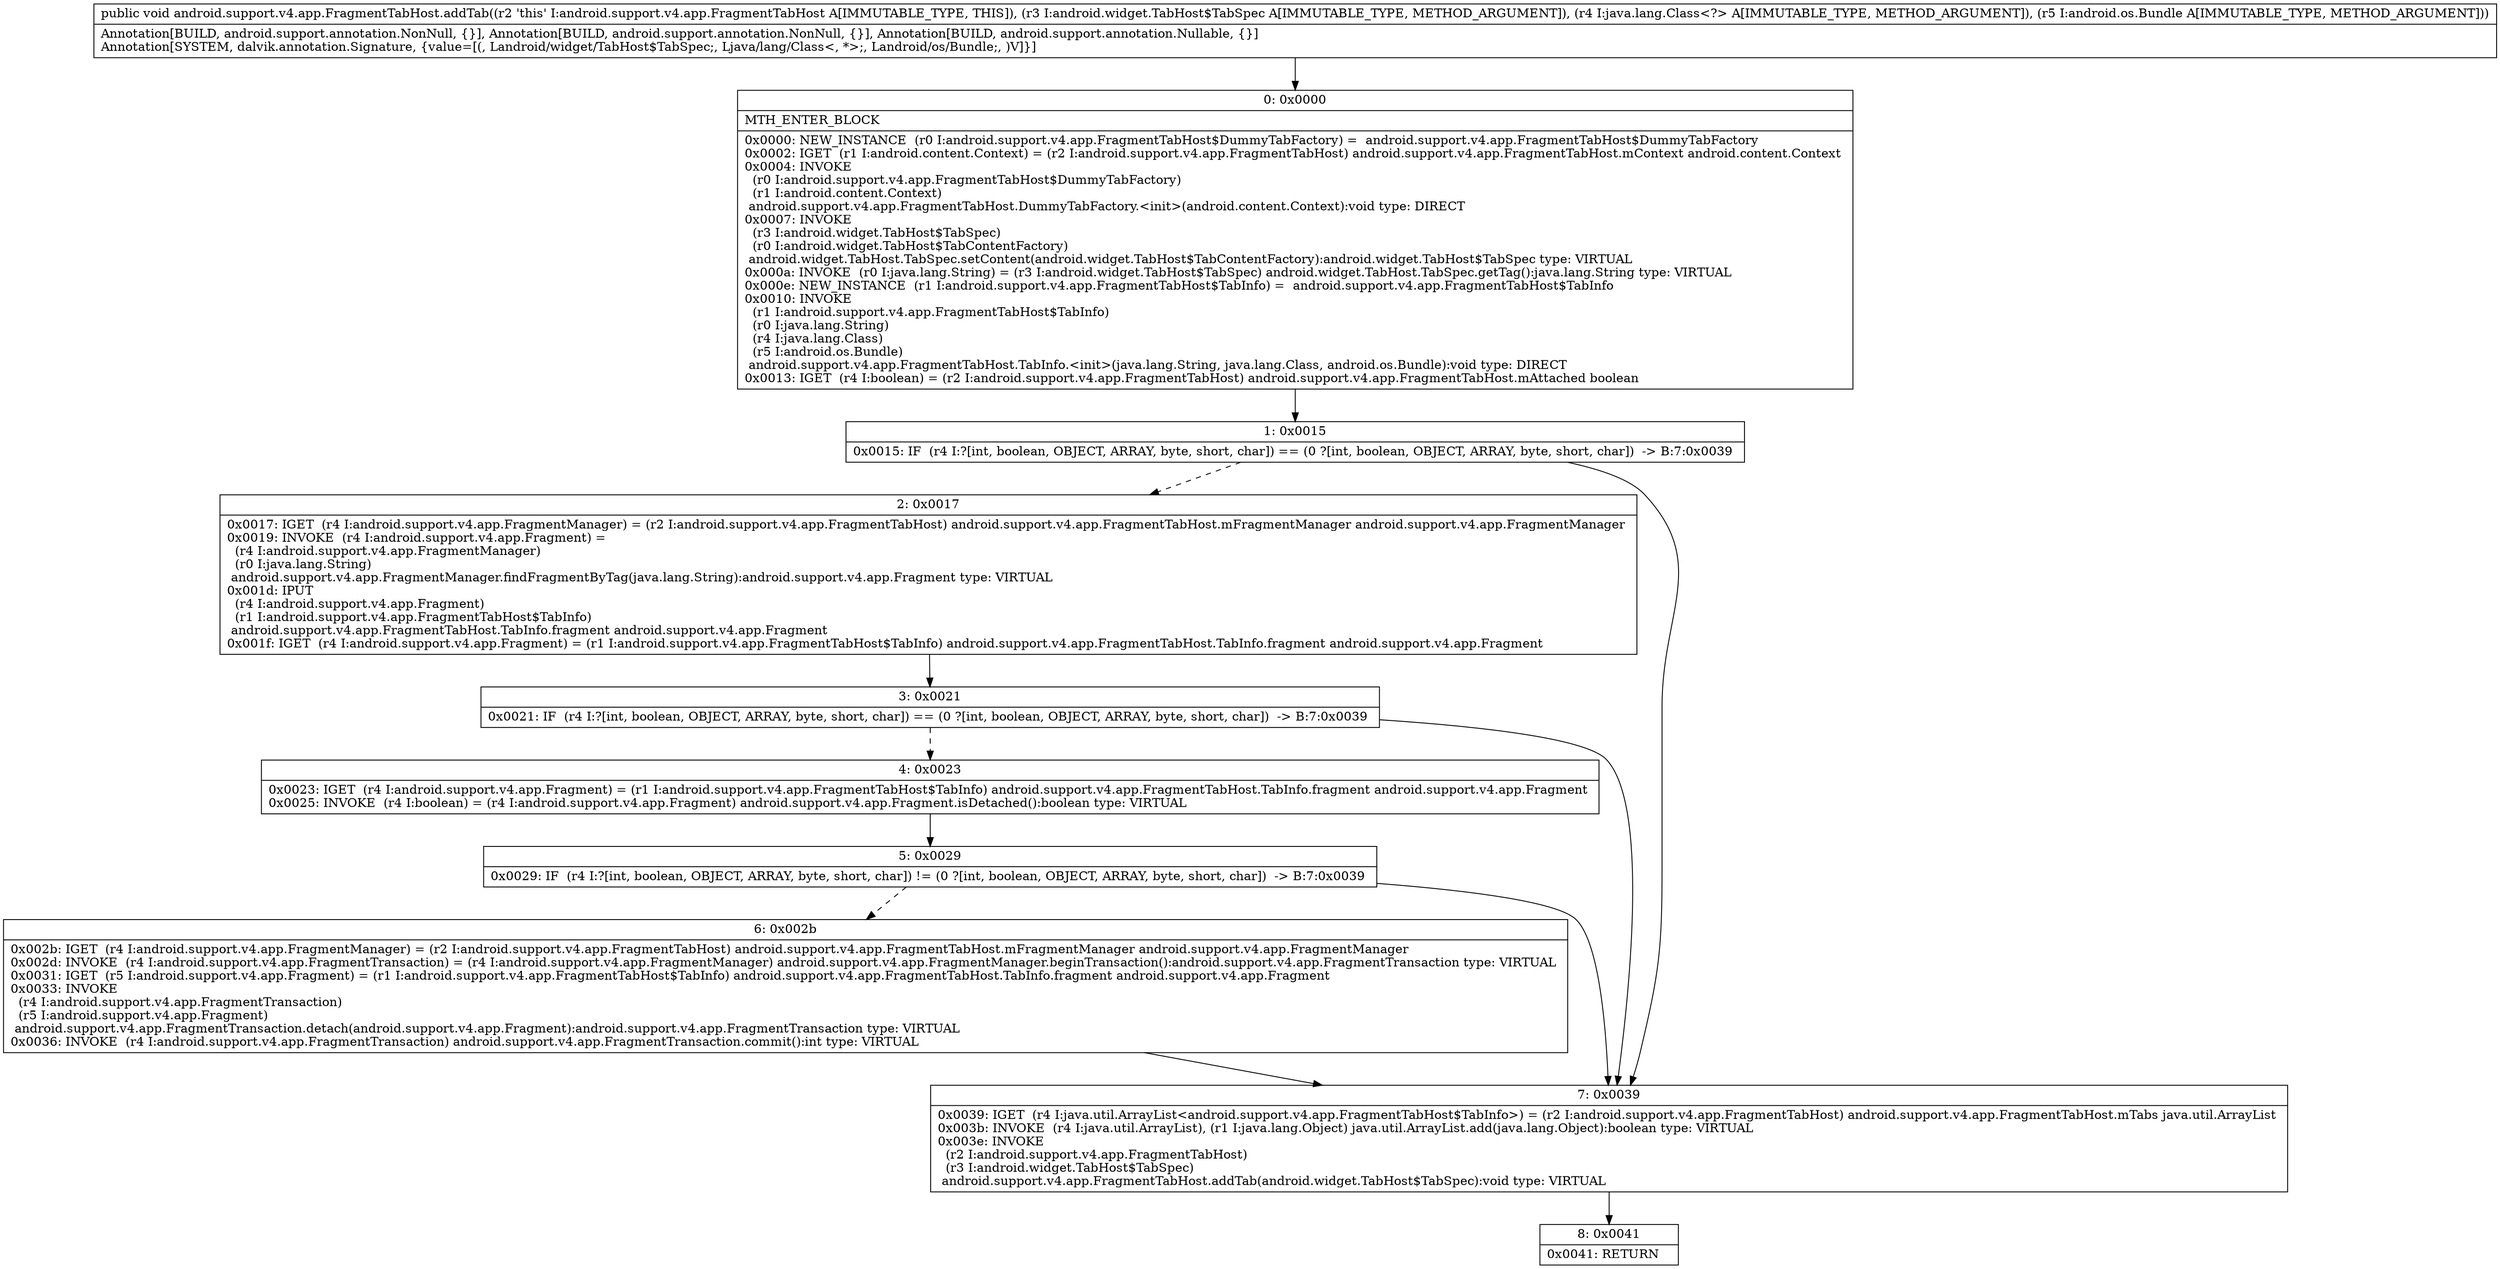 digraph "CFG forandroid.support.v4.app.FragmentTabHost.addTab(Landroid\/widget\/TabHost$TabSpec;Ljava\/lang\/Class;Landroid\/os\/Bundle;)V" {
Node_0 [shape=record,label="{0\:\ 0x0000|MTH_ENTER_BLOCK\l|0x0000: NEW_INSTANCE  (r0 I:android.support.v4.app.FragmentTabHost$DummyTabFactory) =  android.support.v4.app.FragmentTabHost$DummyTabFactory \l0x0002: IGET  (r1 I:android.content.Context) = (r2 I:android.support.v4.app.FragmentTabHost) android.support.v4.app.FragmentTabHost.mContext android.content.Context \l0x0004: INVOKE  \l  (r0 I:android.support.v4.app.FragmentTabHost$DummyTabFactory)\l  (r1 I:android.content.Context)\l android.support.v4.app.FragmentTabHost.DummyTabFactory.\<init\>(android.content.Context):void type: DIRECT \l0x0007: INVOKE  \l  (r3 I:android.widget.TabHost$TabSpec)\l  (r0 I:android.widget.TabHost$TabContentFactory)\l android.widget.TabHost.TabSpec.setContent(android.widget.TabHost$TabContentFactory):android.widget.TabHost$TabSpec type: VIRTUAL \l0x000a: INVOKE  (r0 I:java.lang.String) = (r3 I:android.widget.TabHost$TabSpec) android.widget.TabHost.TabSpec.getTag():java.lang.String type: VIRTUAL \l0x000e: NEW_INSTANCE  (r1 I:android.support.v4.app.FragmentTabHost$TabInfo) =  android.support.v4.app.FragmentTabHost$TabInfo \l0x0010: INVOKE  \l  (r1 I:android.support.v4.app.FragmentTabHost$TabInfo)\l  (r0 I:java.lang.String)\l  (r4 I:java.lang.Class)\l  (r5 I:android.os.Bundle)\l android.support.v4.app.FragmentTabHost.TabInfo.\<init\>(java.lang.String, java.lang.Class, android.os.Bundle):void type: DIRECT \l0x0013: IGET  (r4 I:boolean) = (r2 I:android.support.v4.app.FragmentTabHost) android.support.v4.app.FragmentTabHost.mAttached boolean \l}"];
Node_1 [shape=record,label="{1\:\ 0x0015|0x0015: IF  (r4 I:?[int, boolean, OBJECT, ARRAY, byte, short, char]) == (0 ?[int, boolean, OBJECT, ARRAY, byte, short, char])  \-\> B:7:0x0039 \l}"];
Node_2 [shape=record,label="{2\:\ 0x0017|0x0017: IGET  (r4 I:android.support.v4.app.FragmentManager) = (r2 I:android.support.v4.app.FragmentTabHost) android.support.v4.app.FragmentTabHost.mFragmentManager android.support.v4.app.FragmentManager \l0x0019: INVOKE  (r4 I:android.support.v4.app.Fragment) = \l  (r4 I:android.support.v4.app.FragmentManager)\l  (r0 I:java.lang.String)\l android.support.v4.app.FragmentManager.findFragmentByTag(java.lang.String):android.support.v4.app.Fragment type: VIRTUAL \l0x001d: IPUT  \l  (r4 I:android.support.v4.app.Fragment)\l  (r1 I:android.support.v4.app.FragmentTabHost$TabInfo)\l android.support.v4.app.FragmentTabHost.TabInfo.fragment android.support.v4.app.Fragment \l0x001f: IGET  (r4 I:android.support.v4.app.Fragment) = (r1 I:android.support.v4.app.FragmentTabHost$TabInfo) android.support.v4.app.FragmentTabHost.TabInfo.fragment android.support.v4.app.Fragment \l}"];
Node_3 [shape=record,label="{3\:\ 0x0021|0x0021: IF  (r4 I:?[int, boolean, OBJECT, ARRAY, byte, short, char]) == (0 ?[int, boolean, OBJECT, ARRAY, byte, short, char])  \-\> B:7:0x0039 \l}"];
Node_4 [shape=record,label="{4\:\ 0x0023|0x0023: IGET  (r4 I:android.support.v4.app.Fragment) = (r1 I:android.support.v4.app.FragmentTabHost$TabInfo) android.support.v4.app.FragmentTabHost.TabInfo.fragment android.support.v4.app.Fragment \l0x0025: INVOKE  (r4 I:boolean) = (r4 I:android.support.v4.app.Fragment) android.support.v4.app.Fragment.isDetached():boolean type: VIRTUAL \l}"];
Node_5 [shape=record,label="{5\:\ 0x0029|0x0029: IF  (r4 I:?[int, boolean, OBJECT, ARRAY, byte, short, char]) != (0 ?[int, boolean, OBJECT, ARRAY, byte, short, char])  \-\> B:7:0x0039 \l}"];
Node_6 [shape=record,label="{6\:\ 0x002b|0x002b: IGET  (r4 I:android.support.v4.app.FragmentManager) = (r2 I:android.support.v4.app.FragmentTabHost) android.support.v4.app.FragmentTabHost.mFragmentManager android.support.v4.app.FragmentManager \l0x002d: INVOKE  (r4 I:android.support.v4.app.FragmentTransaction) = (r4 I:android.support.v4.app.FragmentManager) android.support.v4.app.FragmentManager.beginTransaction():android.support.v4.app.FragmentTransaction type: VIRTUAL \l0x0031: IGET  (r5 I:android.support.v4.app.Fragment) = (r1 I:android.support.v4.app.FragmentTabHost$TabInfo) android.support.v4.app.FragmentTabHost.TabInfo.fragment android.support.v4.app.Fragment \l0x0033: INVOKE  \l  (r4 I:android.support.v4.app.FragmentTransaction)\l  (r5 I:android.support.v4.app.Fragment)\l android.support.v4.app.FragmentTransaction.detach(android.support.v4.app.Fragment):android.support.v4.app.FragmentTransaction type: VIRTUAL \l0x0036: INVOKE  (r4 I:android.support.v4.app.FragmentTransaction) android.support.v4.app.FragmentTransaction.commit():int type: VIRTUAL \l}"];
Node_7 [shape=record,label="{7\:\ 0x0039|0x0039: IGET  (r4 I:java.util.ArrayList\<android.support.v4.app.FragmentTabHost$TabInfo\>) = (r2 I:android.support.v4.app.FragmentTabHost) android.support.v4.app.FragmentTabHost.mTabs java.util.ArrayList \l0x003b: INVOKE  (r4 I:java.util.ArrayList), (r1 I:java.lang.Object) java.util.ArrayList.add(java.lang.Object):boolean type: VIRTUAL \l0x003e: INVOKE  \l  (r2 I:android.support.v4.app.FragmentTabHost)\l  (r3 I:android.widget.TabHost$TabSpec)\l android.support.v4.app.FragmentTabHost.addTab(android.widget.TabHost$TabSpec):void type: VIRTUAL \l}"];
Node_8 [shape=record,label="{8\:\ 0x0041|0x0041: RETURN   \l}"];
MethodNode[shape=record,label="{public void android.support.v4.app.FragmentTabHost.addTab((r2 'this' I:android.support.v4.app.FragmentTabHost A[IMMUTABLE_TYPE, THIS]), (r3 I:android.widget.TabHost$TabSpec A[IMMUTABLE_TYPE, METHOD_ARGUMENT]), (r4 I:java.lang.Class\<?\> A[IMMUTABLE_TYPE, METHOD_ARGUMENT]), (r5 I:android.os.Bundle A[IMMUTABLE_TYPE, METHOD_ARGUMENT]))  | Annotation[BUILD, android.support.annotation.NonNull, \{\}], Annotation[BUILD, android.support.annotation.NonNull, \{\}], Annotation[BUILD, android.support.annotation.Nullable, \{\}]\lAnnotation[SYSTEM, dalvik.annotation.Signature, \{value=[(, Landroid\/widget\/TabHost$TabSpec;, Ljava\/lang\/Class\<, *\>;, Landroid\/os\/Bundle;, )V]\}]\l}"];
MethodNode -> Node_0;
Node_0 -> Node_1;
Node_1 -> Node_2[style=dashed];
Node_1 -> Node_7;
Node_2 -> Node_3;
Node_3 -> Node_4[style=dashed];
Node_3 -> Node_7;
Node_4 -> Node_5;
Node_5 -> Node_6[style=dashed];
Node_5 -> Node_7;
Node_6 -> Node_7;
Node_7 -> Node_8;
}

